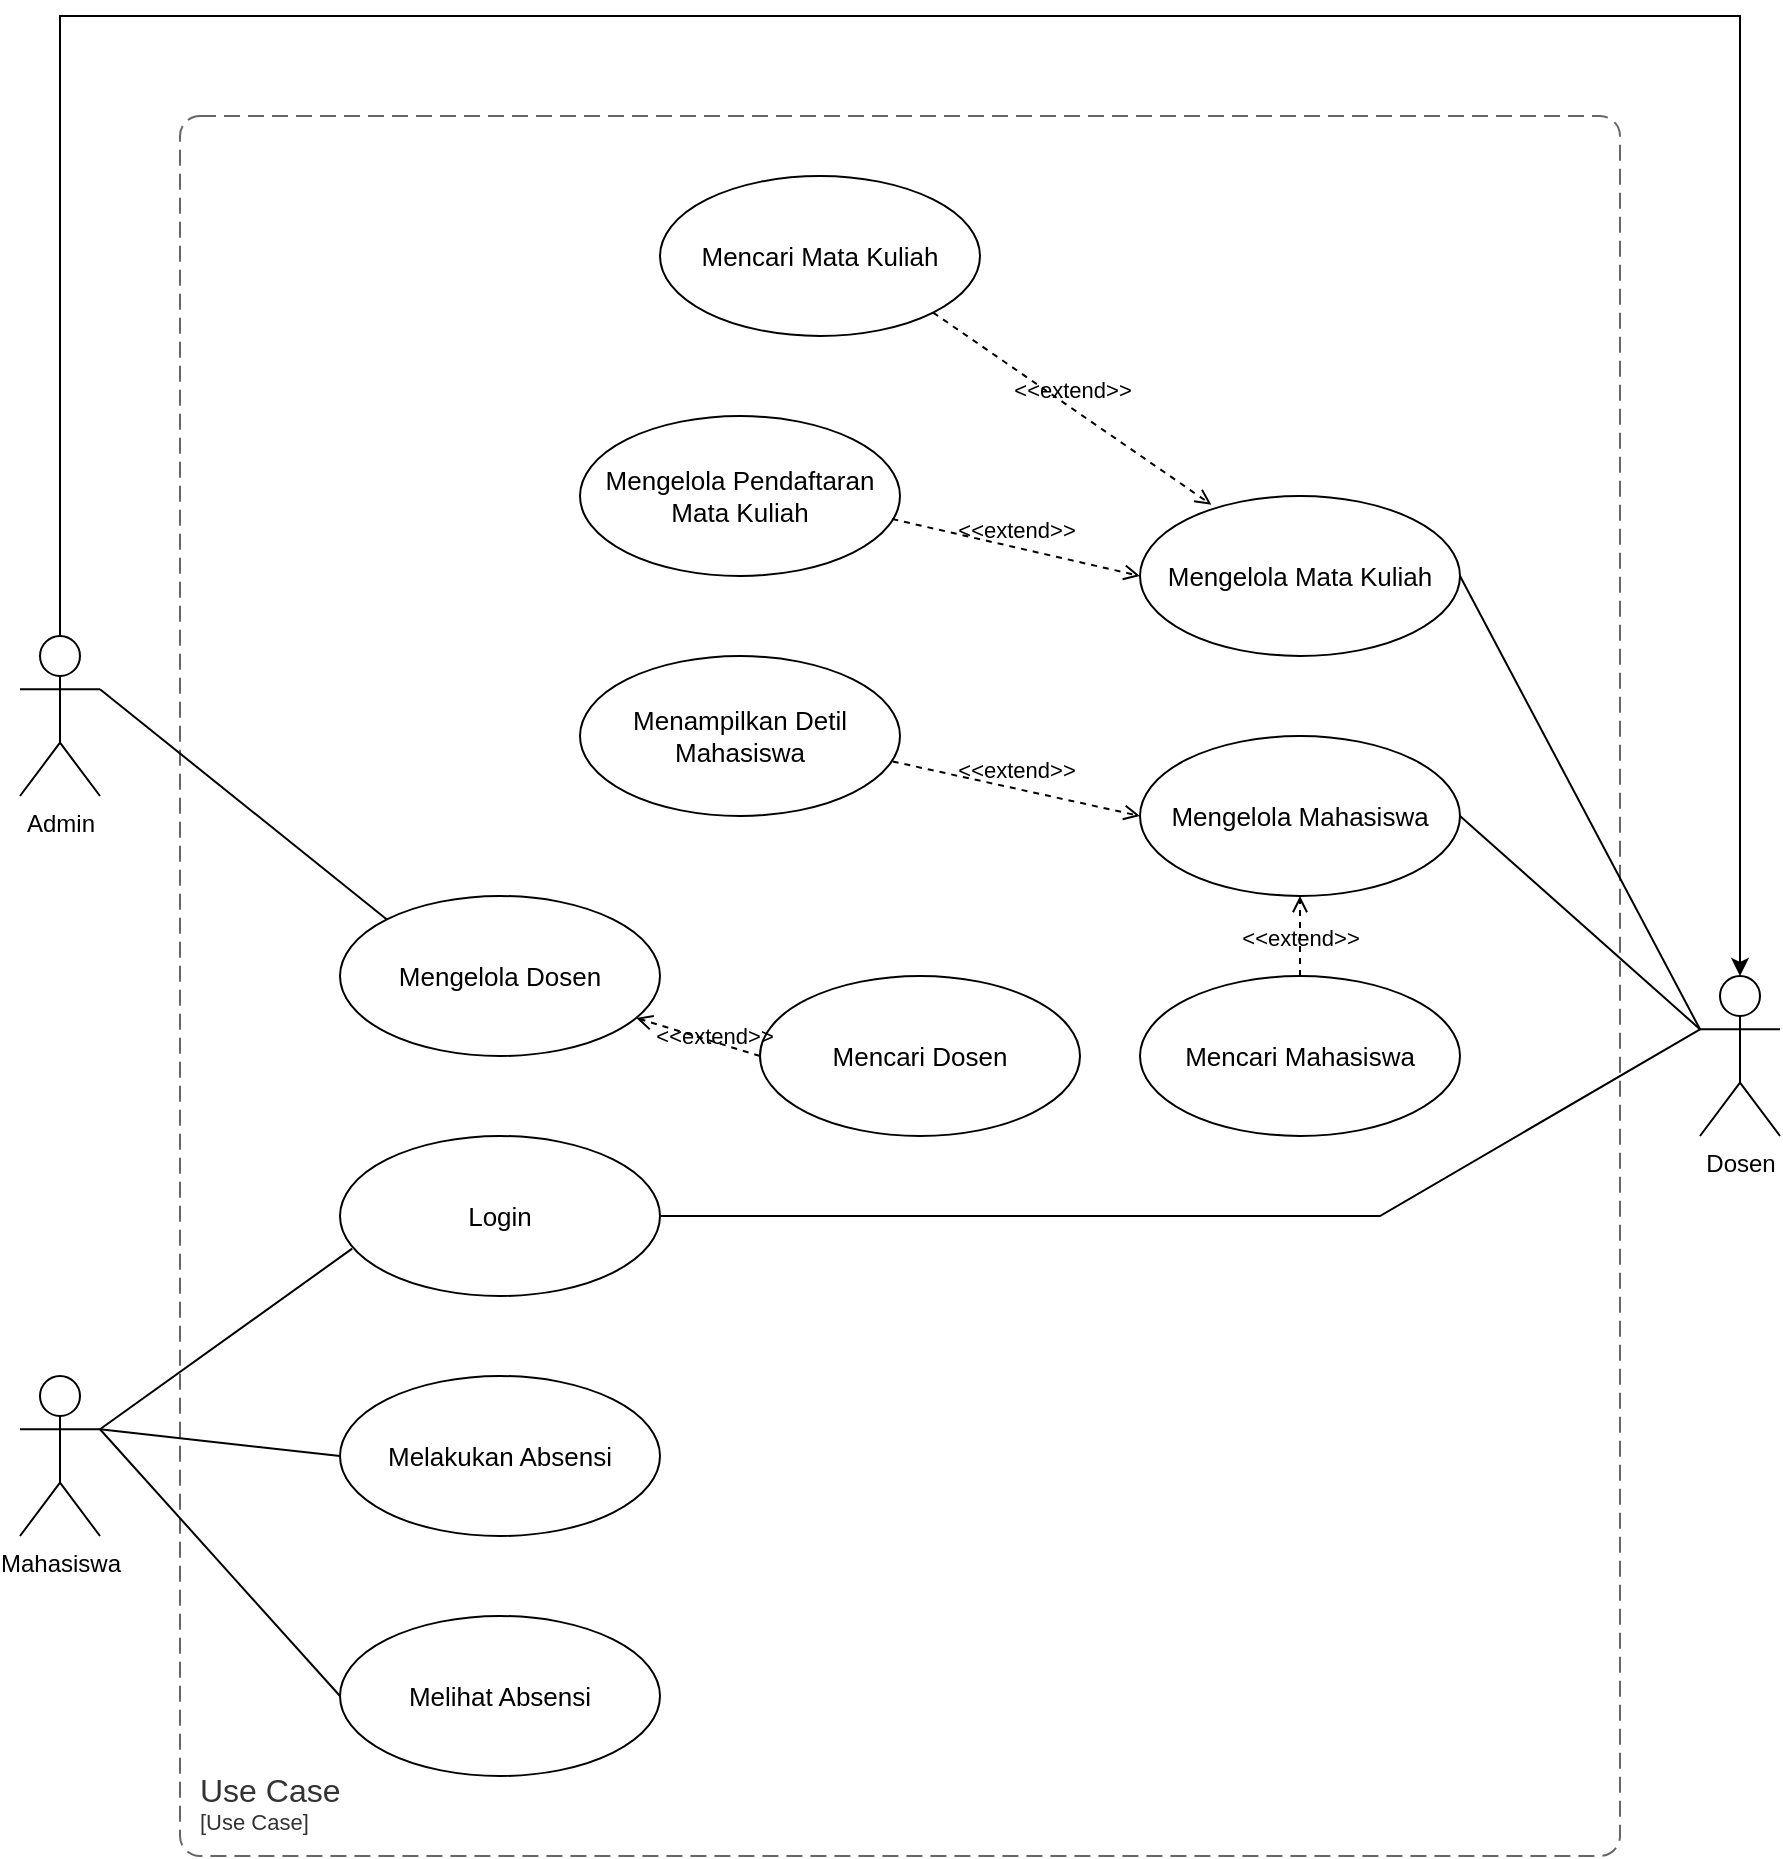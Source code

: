 <mxfile version="23.0.2" type="device">
  <diagram name="Page-1" id="Y5Dn7trw60IvnlDaYxK7">
    <mxGraphModel dx="1796" dy="1671" grid="1" gridSize="10" guides="1" tooltips="1" connect="1" arrows="1" fold="1" page="1" pageScale="1" pageWidth="850" pageHeight="1100" math="0" shadow="0">
      <root>
        <mxCell id="0" />
        <mxCell id="1" parent="0" />
        <object placeholders="1" c4Name="Use Case" c4Type="SystemScopeBoundary" c4Application="Use Case" label="&lt;font style=&quot;font-size: 16px&quot;&gt;&lt;span&gt;&lt;div style=&quot;text-align: left&quot;&gt;%c4Name%&lt;/div&gt;&lt;/span&gt;&lt;/font&gt;&lt;div style=&quot;text-align: left&quot;&gt;[%c4Application%]&lt;/div&gt;" id="uQCWtLRJ0afPqfgXCbRm-149">
          <mxCell style="rounded=1;fontSize=11;whiteSpace=wrap;html=1;dashed=1;arcSize=20;fillColor=none;strokeColor=#666666;fontColor=#333333;labelBackgroundColor=none;align=left;verticalAlign=bottom;labelBorderColor=none;spacingTop=0;spacing=10;dashPattern=8 4;metaEdit=1;rotatable=0;perimeter=rectanglePerimeter;noLabel=0;labelPadding=0;allowArrows=0;connectable=0;expand=0;recursiveResize=0;editable=1;pointerEvents=0;absoluteArcSize=1;points=[[0.25,0,0],[0.5,0,0],[0.75,0,0],[1,0.25,0],[1,0.5,0],[1,0.75,0],[0.75,1,0],[0.5,1,0],[0.25,1,0],[0,0.75,0],[0,0.5,0],[0,0.25,0]];fontStyle=0" parent="1" vertex="1">
            <mxGeometry y="-70" width="720" height="870" as="geometry" />
          </mxCell>
        </object>
        <mxCell id="uQCWtLRJ0afPqfgXCbRm-150" value="Admin" style="shape=umlActor;verticalLabelPosition=bottom;verticalAlign=top;html=1;outlineConnect=0;fontStyle=0" parent="1" vertex="1">
          <mxGeometry x="-80" y="190" width="40" height="80" as="geometry" />
        </mxCell>
        <mxCell id="uQCWtLRJ0afPqfgXCbRm-152" value="Mahasiswa" style="shape=umlActor;verticalLabelPosition=bottom;verticalAlign=top;html=1;outlineConnect=0;fontStyle=0" parent="1" vertex="1">
          <mxGeometry x="-80" y="560" width="40" height="80" as="geometry" />
        </mxCell>
        <mxCell id="uQCWtLRJ0afPqfgXCbRm-153" value="Dosen" style="shape=umlActor;verticalLabelPosition=bottom;verticalAlign=top;html=1;outlineConnect=0;fontStyle=0" parent="1" vertex="1">
          <mxGeometry x="760" y="360" width="40" height="80" as="geometry" />
        </mxCell>
        <mxCell id="uQCWtLRJ0afPqfgXCbRm-161" value="" style="endArrow=none;html=1;rounded=0;exitX=1;exitY=0.333;exitDx=0;exitDy=0;exitPerimeter=0;entryX=0.038;entryY=0.704;entryDx=0;entryDy=0;fontStyle=0;entryPerimeter=0;" parent="1" source="uQCWtLRJ0afPqfgXCbRm-152" target="uQCWtLRJ0afPqfgXCbRm-166" edge="1">
          <mxGeometry width="50" height="50" relative="1" as="geometry">
            <mxPoint x="90" y="397" as="sourcePoint" />
            <mxPoint x="327.117" y="417.569" as="targetPoint" />
          </mxGeometry>
        </mxCell>
        <mxCell id="uQCWtLRJ0afPqfgXCbRm-162" value="" style="endArrow=none;html=1;rounded=0;exitX=0;exitY=0.333;exitDx=0;exitDy=0;exitPerimeter=0;entryX=1;entryY=0.5;entryDx=0;entryDy=0;fontStyle=0" parent="1" source="uQCWtLRJ0afPqfgXCbRm-153" target="uQCWtLRJ0afPqfgXCbRm-166" edge="1">
          <mxGeometry width="50" height="50" relative="1" as="geometry">
            <mxPoint x="90" y="797" as="sourcePoint" />
            <mxPoint x="418.25" y="400" as="targetPoint" />
            <Array as="points">
              <mxPoint x="600" y="480" />
            </Array>
          </mxGeometry>
        </mxCell>
        <mxCell id="uQCWtLRJ0afPqfgXCbRm-163" value="&lt;font style=&quot;font-size: 13px;&quot;&gt;Melakukan Absensi&lt;/font&gt;" style="ellipse;whiteSpace=wrap;html=1;fontStyle=0" parent="1" vertex="1">
          <mxGeometry x="80" y="560" width="160" height="80" as="geometry" />
        </mxCell>
        <mxCell id="uQCWtLRJ0afPqfgXCbRm-165" value="&lt;span style=&quot;font-size: 13px;&quot;&gt;Melihat Absensi&lt;/span&gt;" style="ellipse;whiteSpace=wrap;html=1;fontStyle=0" parent="1" vertex="1">
          <mxGeometry x="80" y="680" width="160" height="80" as="geometry" />
        </mxCell>
        <mxCell id="uQCWtLRJ0afPqfgXCbRm-166" value="&lt;font style=&quot;font-size: 13px;&quot;&gt;Login&lt;/font&gt;" style="ellipse;whiteSpace=wrap;html=1;fontStyle=0" parent="1" vertex="1">
          <mxGeometry x="80" y="440" width="160" height="80" as="geometry" />
        </mxCell>
        <mxCell id="uQCWtLRJ0afPqfgXCbRm-167" value="" style="endArrow=none;html=1;rounded=0;exitX=1;exitY=0.333;exitDx=0;exitDy=0;exitPerimeter=0;entryX=0;entryY=0.5;entryDx=0;entryDy=0;fontStyle=0;" parent="1" source="uQCWtLRJ0afPqfgXCbRm-152" target="uQCWtLRJ0afPqfgXCbRm-163" edge="1">
          <mxGeometry width="50" height="50" relative="1" as="geometry">
            <mxPoint x="90" y="617" as="sourcePoint" />
            <mxPoint x="253" y="428" as="targetPoint" />
          </mxGeometry>
        </mxCell>
        <mxCell id="uQCWtLRJ0afPqfgXCbRm-168" value="" style="endArrow=none;html=1;rounded=0;exitX=1;exitY=0.333;exitDx=0;exitDy=0;exitPerimeter=0;entryX=0;entryY=0.5;entryDx=0;entryDy=0;fontStyle=0;" parent="1" source="uQCWtLRJ0afPqfgXCbRm-152" target="uQCWtLRJ0afPqfgXCbRm-165" edge="1">
          <mxGeometry width="50" height="50" relative="1" as="geometry">
            <mxPoint x="90" y="617" as="sourcePoint" />
            <mxPoint x="210" y="570" as="targetPoint" />
          </mxGeometry>
        </mxCell>
        <mxCell id="uQCWtLRJ0afPqfgXCbRm-169" value="&lt;span style=&quot;font-size: 13px;&quot;&gt;Mengelola Mahasiswa&lt;/span&gt;" style="ellipse;whiteSpace=wrap;html=1;fontStyle=0" parent="1" vertex="1">
          <mxGeometry x="480" y="240" width="160" height="80" as="geometry" />
        </mxCell>
        <mxCell id="uQCWtLRJ0afPqfgXCbRm-172" value="" style="endArrow=none;html=1;rounded=0;exitX=1;exitY=0.5;exitDx=0;exitDy=0;entryX=0;entryY=0.333;entryDx=0;entryDy=0;fontStyle=0;entryPerimeter=0;" parent="1" source="uQCWtLRJ0afPqfgXCbRm-169" target="uQCWtLRJ0afPqfgXCbRm-153" edge="1">
          <mxGeometry width="50" height="50" relative="1" as="geometry">
            <mxPoint x="-30" y="397" as="sourcePoint" />
            <mxPoint x="130" y="290" as="targetPoint" />
          </mxGeometry>
        </mxCell>
        <mxCell id="uQCWtLRJ0afPqfgXCbRm-173" value="&lt;span style=&quot;font-size: 13px;&quot;&gt;Mengelola Mata Kuliah&lt;/span&gt;" style="ellipse;whiteSpace=wrap;html=1;fontStyle=0" parent="1" vertex="1">
          <mxGeometry x="480" y="120" width="160" height="80" as="geometry" />
        </mxCell>
        <mxCell id="uQCWtLRJ0afPqfgXCbRm-174" value="" style="endArrow=none;html=1;rounded=0;exitX=1;exitY=0.5;exitDx=0;exitDy=0;entryX=0;entryY=0.333;entryDx=0;entryDy=0;fontStyle=0;entryPerimeter=0;" parent="1" source="uQCWtLRJ0afPqfgXCbRm-173" target="uQCWtLRJ0afPqfgXCbRm-153" edge="1">
          <mxGeometry width="50" height="50" relative="1" as="geometry">
            <mxPoint x="610" y="290" as="sourcePoint" />
            <mxPoint x="770" y="397" as="targetPoint" />
          </mxGeometry>
        </mxCell>
        <mxCell id="uQCWtLRJ0afPqfgXCbRm-179" value="&lt;span style=&quot;font-size: 13px;&quot;&gt;Menampilkan Detil Mahasiswa&lt;/span&gt;" style="ellipse;whiteSpace=wrap;html=1;fontStyle=0" parent="1" vertex="1">
          <mxGeometry x="200" y="200" width="160" height="80" as="geometry" />
        </mxCell>
        <mxCell id="uQCWtLRJ0afPqfgXCbRm-180" value="&amp;lt;&amp;lt;extend&amp;gt;&amp;gt;" style="html=1;verticalAlign=bottom;labelBackgroundColor=none;endArrow=open;endFill=0;dashed=1;rounded=0;exitX=0.977;exitY=0.659;exitDx=0;exitDy=0;entryX=0;entryY=0.5;entryDx=0;entryDy=0;fontStyle=0;exitPerimeter=0;" parent="1" source="uQCWtLRJ0afPqfgXCbRm-179" target="uQCWtLRJ0afPqfgXCbRm-169" edge="1">
          <mxGeometry width="160" relative="1" as="geometry">
            <mxPoint x="401" y="160" as="sourcePoint" />
            <mxPoint x="159" as="targetPoint" />
          </mxGeometry>
        </mxCell>
        <mxCell id="uQCWtLRJ0afPqfgXCbRm-181" value="&lt;span style=&quot;font-size: 13px;&quot;&gt;Mengelola Pendaftaran Mata Kuliah&lt;/span&gt;" style="ellipse;whiteSpace=wrap;html=1;fontStyle=0" parent="1" vertex="1">
          <mxGeometry x="200" y="80" width="160" height="80" as="geometry" />
        </mxCell>
        <mxCell id="uQCWtLRJ0afPqfgXCbRm-182" value="&amp;lt;&amp;lt;extend&amp;gt;&amp;gt;" style="html=1;verticalAlign=bottom;labelBackgroundColor=none;endArrow=open;endFill=0;dashed=1;rounded=0;exitX=0.976;exitY=0.644;exitDx=0;exitDy=0;entryX=0;entryY=0.5;entryDx=0;entryDy=0;fontStyle=0;exitPerimeter=0;" parent="1" source="uQCWtLRJ0afPqfgXCbRm-181" target="uQCWtLRJ0afPqfgXCbRm-173" edge="1">
          <mxGeometry width="160" relative="1" as="geometry">
            <mxPoint x="356" y="263" as="sourcePoint" />
            <mxPoint x="450" y="290" as="targetPoint" />
          </mxGeometry>
        </mxCell>
        <mxCell id="uQCWtLRJ0afPqfgXCbRm-183" value="&lt;span style=&quot;font-size: 13px;&quot;&gt;Mengelola Dosen&lt;/span&gt;" style="ellipse;whiteSpace=wrap;html=1;fontStyle=0" parent="1" vertex="1">
          <mxGeometry x="80" y="320" width="160" height="80" as="geometry" />
        </mxCell>
        <mxCell id="uQCWtLRJ0afPqfgXCbRm-184" style="edgeStyle=orthogonalEdgeStyle;rounded=0;orthogonalLoop=1;jettySize=auto;html=1;entryX=0.5;entryY=0;entryDx=0;entryDy=0;entryPerimeter=0;" parent="1" source="uQCWtLRJ0afPqfgXCbRm-150" target="uQCWtLRJ0afPqfgXCbRm-153" edge="1">
          <mxGeometry relative="1" as="geometry">
            <Array as="points">
              <mxPoint x="-60" y="-120" />
              <mxPoint x="780" y="-120" />
            </Array>
          </mxGeometry>
        </mxCell>
        <mxCell id="uQCWtLRJ0afPqfgXCbRm-185" value="" style="endArrow=none;html=1;rounded=0;exitX=1;exitY=0.333;exitDx=0;exitDy=0;exitPerimeter=0;entryX=0;entryY=0;entryDx=0;entryDy=0;fontStyle=0;" parent="1" source="uQCWtLRJ0afPqfgXCbRm-150" target="uQCWtLRJ0afPqfgXCbRm-183" edge="1">
          <mxGeometry width="50" height="50" relative="1" as="geometry">
            <mxPoint x="-30" y="597" as="sourcePoint" />
            <mxPoint x="130" y="610" as="targetPoint" />
          </mxGeometry>
        </mxCell>
        <mxCell id="uQCWtLRJ0afPqfgXCbRm-186" value="&lt;span style=&quot;font-size: 13px;&quot;&gt;Mencari Dosen&lt;/span&gt;" style="ellipse;whiteSpace=wrap;html=1;fontStyle=0" parent="1" vertex="1">
          <mxGeometry x="290" y="360" width="160" height="80" as="geometry" />
        </mxCell>
        <mxCell id="uQCWtLRJ0afPqfgXCbRm-187" value="&amp;lt;&amp;lt;extend&amp;gt;&amp;gt;" style="html=1;verticalAlign=bottom;labelBackgroundColor=none;endArrow=open;endFill=0;dashed=1;rounded=0;exitX=0;exitY=0.5;exitDx=0;exitDy=0;fontStyle=0;" parent="1" source="uQCWtLRJ0afPqfgXCbRm-186" target="uQCWtLRJ0afPqfgXCbRm-183" edge="1">
          <mxGeometry x="-0.326" y="6" width="160" relative="1" as="geometry">
            <mxPoint x="366" y="263" as="sourcePoint" />
            <mxPoint x="490" y="290" as="targetPoint" />
            <mxPoint as="offset" />
          </mxGeometry>
        </mxCell>
        <mxCell id="uQCWtLRJ0afPqfgXCbRm-188" value="&lt;span style=&quot;font-size: 13px;&quot;&gt;Mencari Mahasiswa&lt;/span&gt;" style="ellipse;whiteSpace=wrap;html=1;fontStyle=0" parent="1" vertex="1">
          <mxGeometry x="480" y="360" width="160" height="80" as="geometry" />
        </mxCell>
        <mxCell id="uQCWtLRJ0afPqfgXCbRm-189" value="&amp;lt;&amp;lt;extend&amp;gt;&amp;gt;" style="html=1;verticalAlign=bottom;labelBackgroundColor=none;endArrow=open;endFill=0;dashed=1;rounded=0;exitX=0.5;exitY=0;exitDx=0;exitDy=0;fontStyle=0;entryX=0.5;entryY=1;entryDx=0;entryDy=0;" parent="1" source="uQCWtLRJ0afPqfgXCbRm-188" target="uQCWtLRJ0afPqfgXCbRm-169" edge="1">
          <mxGeometry x="-0.5" width="160" relative="1" as="geometry">
            <mxPoint x="290" y="410" as="sourcePoint" />
            <mxPoint x="237" y="392" as="targetPoint" />
            <mxPoint as="offset" />
          </mxGeometry>
        </mxCell>
        <mxCell id="uQCWtLRJ0afPqfgXCbRm-190" value="&lt;span style=&quot;font-size: 13px;&quot;&gt;Mencari Mata Kuliah&lt;/span&gt;" style="ellipse;whiteSpace=wrap;html=1;fontStyle=0" parent="1" vertex="1">
          <mxGeometry x="240" y="-40" width="160" height="80" as="geometry" />
        </mxCell>
        <mxCell id="uQCWtLRJ0afPqfgXCbRm-191" value="&amp;lt;&amp;lt;extend&amp;gt;&amp;gt;" style="html=1;verticalAlign=bottom;labelBackgroundColor=none;endArrow=open;endFill=0;dashed=1;rounded=0;exitX=1;exitY=1;exitDx=0;exitDy=0;entryX=0.223;entryY=0.054;entryDx=0;entryDy=0;fontStyle=0;entryPerimeter=0;" parent="1" source="uQCWtLRJ0afPqfgXCbRm-190" target="uQCWtLRJ0afPqfgXCbRm-173" edge="1">
          <mxGeometry width="160" relative="1" as="geometry">
            <mxPoint x="366" y="142" as="sourcePoint" />
            <mxPoint x="490" y="170" as="targetPoint" />
          </mxGeometry>
        </mxCell>
      </root>
    </mxGraphModel>
  </diagram>
</mxfile>
